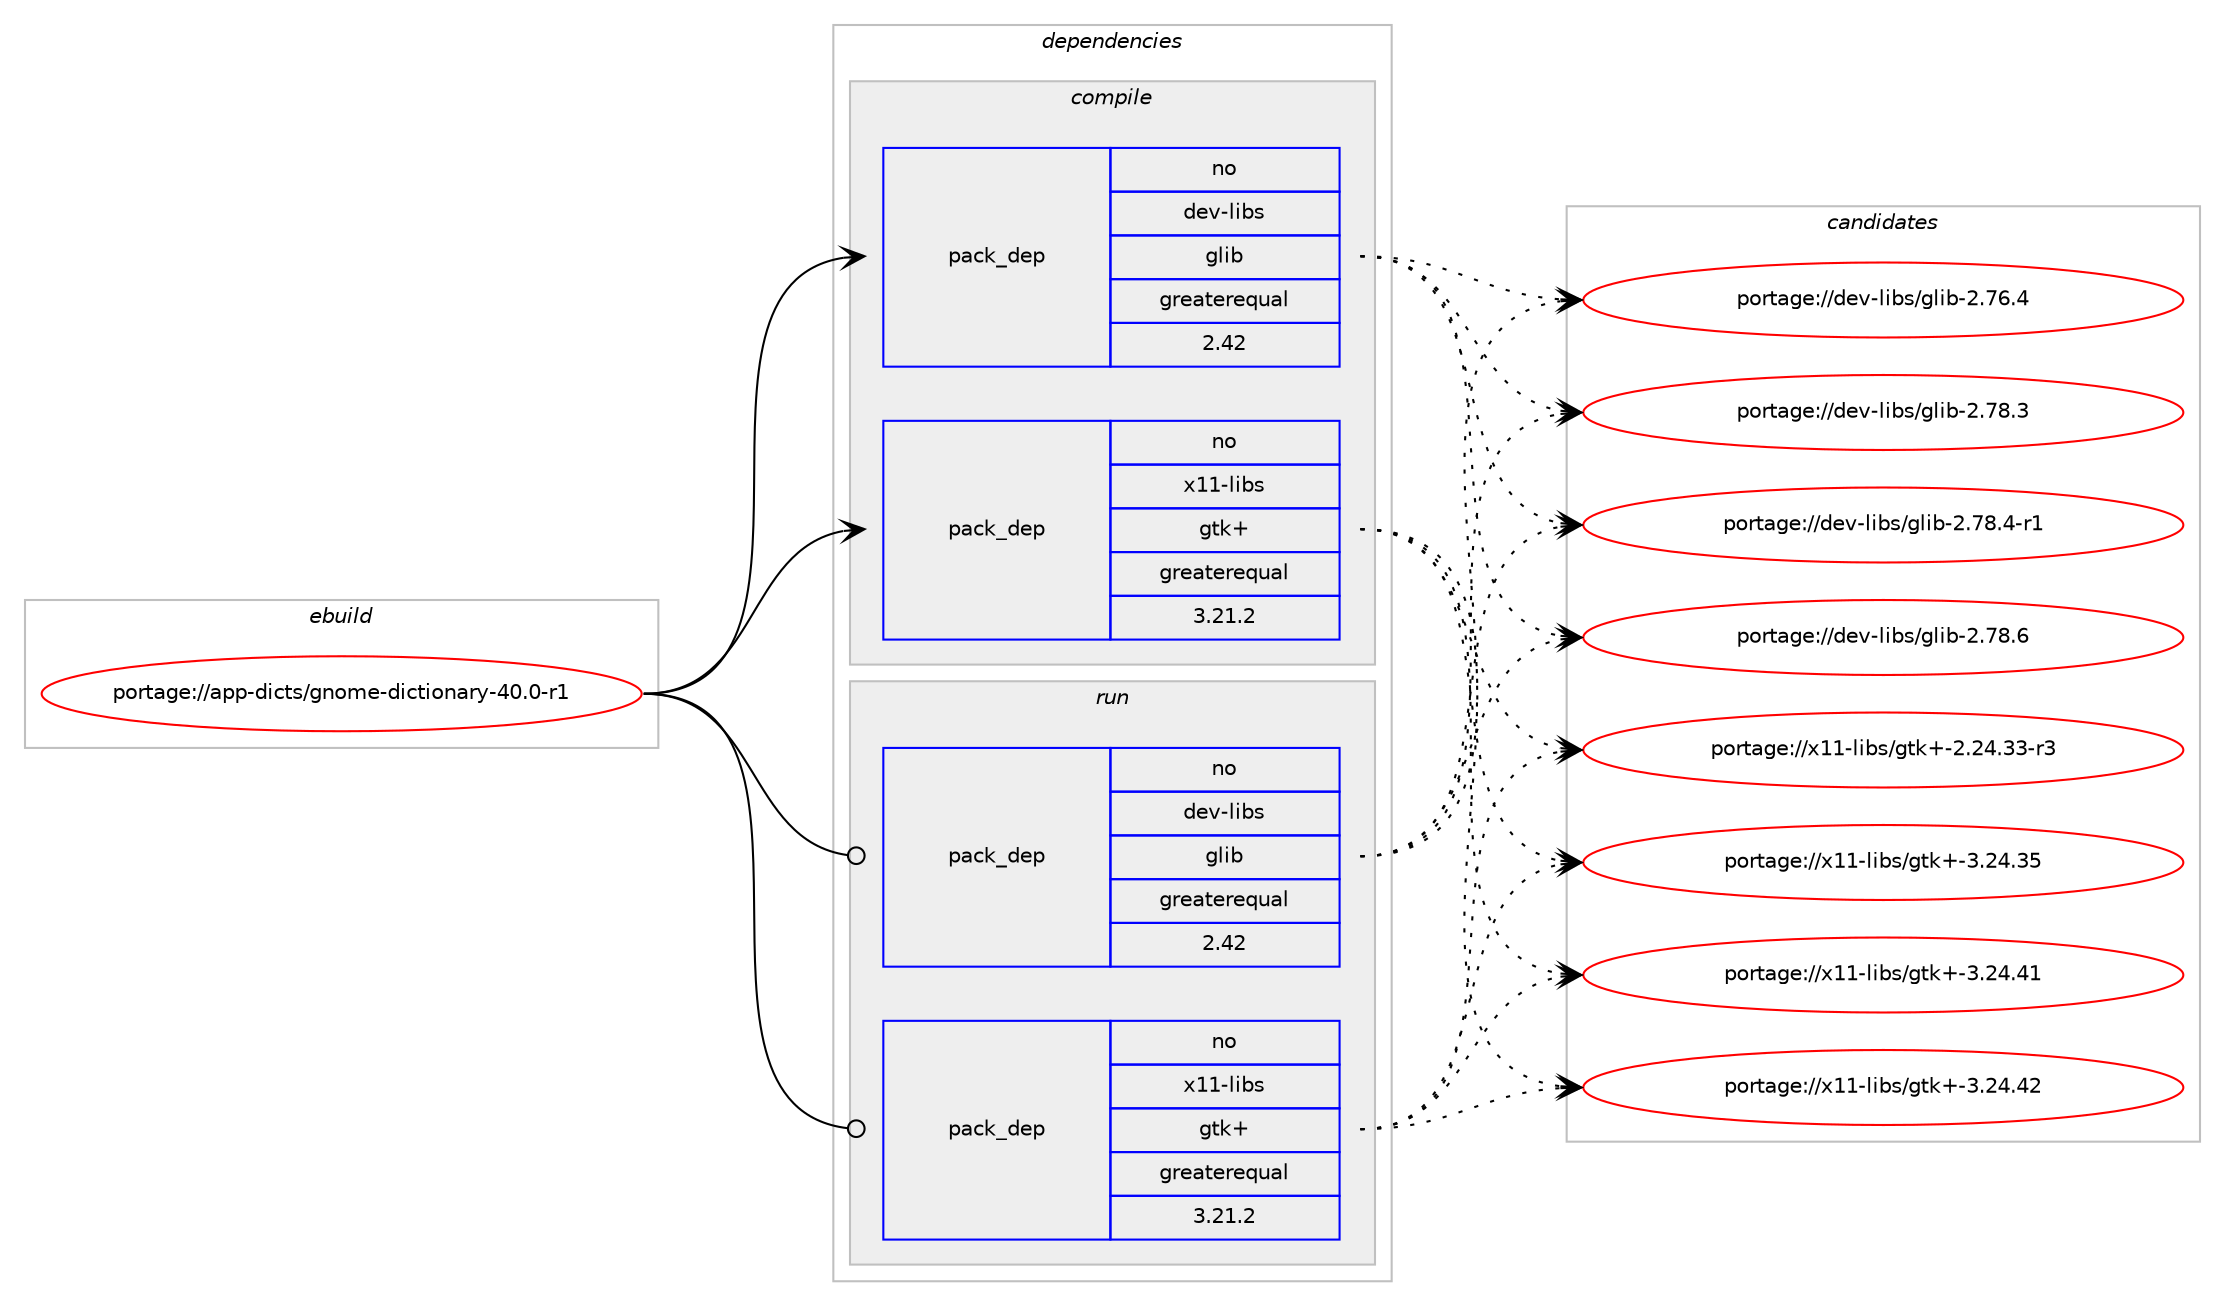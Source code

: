 digraph prolog {

# *************
# Graph options
# *************

newrank=true;
concentrate=true;
compound=true;
graph [rankdir=LR,fontname=Helvetica,fontsize=10,ranksep=1.5];#, ranksep=2.5, nodesep=0.2];
edge  [arrowhead=vee];
node  [fontname=Helvetica,fontsize=10];

# **********
# The ebuild
# **********

subgraph cluster_leftcol {
color=gray;
rank=same;
label=<<i>ebuild</i>>;
id [label="portage://app-dicts/gnome-dictionary-40.0-r1", color=red, width=4, href="../app-dicts/gnome-dictionary-40.0-r1.svg"];
}

# ****************
# The dependencies
# ****************

subgraph cluster_midcol {
color=gray;
label=<<i>dependencies</i>>;
subgraph cluster_compile {
fillcolor="#eeeeee";
style=filled;
label=<<i>compile</i>>;
subgraph pack2280 {
dependency6114 [label=<<TABLE BORDER="0" CELLBORDER="1" CELLSPACING="0" CELLPADDING="4" WIDTH="220"><TR><TD ROWSPAN="6" CELLPADDING="30">pack_dep</TD></TR><TR><TD WIDTH="110">no</TD></TR><TR><TD>dev-libs</TD></TR><TR><TD>glib</TD></TR><TR><TD>greaterequal</TD></TR><TR><TD>2.42</TD></TR></TABLE>>, shape=none, color=blue];
}
id:e -> dependency6114:w [weight=20,style="solid",arrowhead="vee"];
# *** BEGIN UNKNOWN DEPENDENCY TYPE (TODO) ***
# id -> package_dependency(portage://app-dicts/gnome-dictionary-40.0-r1,install,no,dev-util,desktop-file-utils,none,[,,],[],[])
# *** END UNKNOWN DEPENDENCY TYPE (TODO) ***

subgraph pack2281 {
dependency6115 [label=<<TABLE BORDER="0" CELLBORDER="1" CELLSPACING="0" CELLPADDING="4" WIDTH="220"><TR><TD ROWSPAN="6" CELLPADDING="30">pack_dep</TD></TR><TR><TD WIDTH="110">no</TD></TR><TR><TD>x11-libs</TD></TR><TR><TD>gtk+</TD></TR><TR><TD>greaterequal</TD></TR><TR><TD>3.21.2</TD></TR></TABLE>>, shape=none, color=blue];
}
id:e -> dependency6115:w [weight=20,style="solid",arrowhead="vee"];
# *** BEGIN UNKNOWN DEPENDENCY TYPE (TODO) ***
# id -> package_dependency(portage://app-dicts/gnome-dictionary-40.0-r1,install,no,x11-misc,shared-mime-info,none,[,,],[],[])
# *** END UNKNOWN DEPENDENCY TYPE (TODO) ***

}
subgraph cluster_compileandrun {
fillcolor="#eeeeee";
style=filled;
label=<<i>compile and run</i>>;
}
subgraph cluster_run {
fillcolor="#eeeeee";
style=filled;
label=<<i>run</i>>;
subgraph pack2282 {
dependency6116 [label=<<TABLE BORDER="0" CELLBORDER="1" CELLSPACING="0" CELLPADDING="4" WIDTH="220"><TR><TD ROWSPAN="6" CELLPADDING="30">pack_dep</TD></TR><TR><TD WIDTH="110">no</TD></TR><TR><TD>dev-libs</TD></TR><TR><TD>glib</TD></TR><TR><TD>greaterequal</TD></TR><TR><TD>2.42</TD></TR></TABLE>>, shape=none, color=blue];
}
id:e -> dependency6116:w [weight=20,style="solid",arrowhead="odot"];
# *** BEGIN UNKNOWN DEPENDENCY TYPE (TODO) ***
# id -> package_dependency(portage://app-dicts/gnome-dictionary-40.0-r1,run,no,gnome-base,gsettings-desktop-schemas,none,[,,],[],[])
# *** END UNKNOWN DEPENDENCY TYPE (TODO) ***

subgraph pack2283 {
dependency6117 [label=<<TABLE BORDER="0" CELLBORDER="1" CELLSPACING="0" CELLPADDING="4" WIDTH="220"><TR><TD ROWSPAN="6" CELLPADDING="30">pack_dep</TD></TR><TR><TD WIDTH="110">no</TD></TR><TR><TD>x11-libs</TD></TR><TR><TD>gtk+</TD></TR><TR><TD>greaterequal</TD></TR><TR><TD>3.21.2</TD></TR></TABLE>>, shape=none, color=blue];
}
id:e -> dependency6117:w [weight=20,style="solid",arrowhead="odot"];
}
}

# **************
# The candidates
# **************

subgraph cluster_choices {
rank=same;
color=gray;
label=<<i>candidates</i>>;

subgraph choice2280 {
color=black;
nodesep=1;
choice1001011184510810598115471031081059845504655544652 [label="portage://dev-libs/glib-2.76.4", color=red, width=4,href="../dev-libs/glib-2.76.4.svg"];
choice1001011184510810598115471031081059845504655564651 [label="portage://dev-libs/glib-2.78.3", color=red, width=4,href="../dev-libs/glib-2.78.3.svg"];
choice10010111845108105981154710310810598455046555646524511449 [label="portage://dev-libs/glib-2.78.4-r1", color=red, width=4,href="../dev-libs/glib-2.78.4-r1.svg"];
choice1001011184510810598115471031081059845504655564654 [label="portage://dev-libs/glib-2.78.6", color=red, width=4,href="../dev-libs/glib-2.78.6.svg"];
dependency6114:e -> choice1001011184510810598115471031081059845504655544652:w [style=dotted,weight="100"];
dependency6114:e -> choice1001011184510810598115471031081059845504655564651:w [style=dotted,weight="100"];
dependency6114:e -> choice10010111845108105981154710310810598455046555646524511449:w [style=dotted,weight="100"];
dependency6114:e -> choice1001011184510810598115471031081059845504655564654:w [style=dotted,weight="100"];
}
subgraph choice2281 {
color=black;
nodesep=1;
choice12049494510810598115471031161074345504650524651514511451 [label="portage://x11-libs/gtk+-2.24.33-r3", color=red, width=4,href="../x11-libs/gtk+-2.24.33-r3.svg"];
choice1204949451081059811547103116107434551465052465153 [label="portage://x11-libs/gtk+-3.24.35", color=red, width=4,href="../x11-libs/gtk+-3.24.35.svg"];
choice1204949451081059811547103116107434551465052465249 [label="portage://x11-libs/gtk+-3.24.41", color=red, width=4,href="../x11-libs/gtk+-3.24.41.svg"];
choice1204949451081059811547103116107434551465052465250 [label="portage://x11-libs/gtk+-3.24.42", color=red, width=4,href="../x11-libs/gtk+-3.24.42.svg"];
dependency6115:e -> choice12049494510810598115471031161074345504650524651514511451:w [style=dotted,weight="100"];
dependency6115:e -> choice1204949451081059811547103116107434551465052465153:w [style=dotted,weight="100"];
dependency6115:e -> choice1204949451081059811547103116107434551465052465249:w [style=dotted,weight="100"];
dependency6115:e -> choice1204949451081059811547103116107434551465052465250:w [style=dotted,weight="100"];
}
subgraph choice2282 {
color=black;
nodesep=1;
choice1001011184510810598115471031081059845504655544652 [label="portage://dev-libs/glib-2.76.4", color=red, width=4,href="../dev-libs/glib-2.76.4.svg"];
choice1001011184510810598115471031081059845504655564651 [label="portage://dev-libs/glib-2.78.3", color=red, width=4,href="../dev-libs/glib-2.78.3.svg"];
choice10010111845108105981154710310810598455046555646524511449 [label="portage://dev-libs/glib-2.78.4-r1", color=red, width=4,href="../dev-libs/glib-2.78.4-r1.svg"];
choice1001011184510810598115471031081059845504655564654 [label="portage://dev-libs/glib-2.78.6", color=red, width=4,href="../dev-libs/glib-2.78.6.svg"];
dependency6116:e -> choice1001011184510810598115471031081059845504655544652:w [style=dotted,weight="100"];
dependency6116:e -> choice1001011184510810598115471031081059845504655564651:w [style=dotted,weight="100"];
dependency6116:e -> choice10010111845108105981154710310810598455046555646524511449:w [style=dotted,weight="100"];
dependency6116:e -> choice1001011184510810598115471031081059845504655564654:w [style=dotted,weight="100"];
}
subgraph choice2283 {
color=black;
nodesep=1;
choice12049494510810598115471031161074345504650524651514511451 [label="portage://x11-libs/gtk+-2.24.33-r3", color=red, width=4,href="../x11-libs/gtk+-2.24.33-r3.svg"];
choice1204949451081059811547103116107434551465052465153 [label="portage://x11-libs/gtk+-3.24.35", color=red, width=4,href="../x11-libs/gtk+-3.24.35.svg"];
choice1204949451081059811547103116107434551465052465249 [label="portage://x11-libs/gtk+-3.24.41", color=red, width=4,href="../x11-libs/gtk+-3.24.41.svg"];
choice1204949451081059811547103116107434551465052465250 [label="portage://x11-libs/gtk+-3.24.42", color=red, width=4,href="../x11-libs/gtk+-3.24.42.svg"];
dependency6117:e -> choice12049494510810598115471031161074345504650524651514511451:w [style=dotted,weight="100"];
dependency6117:e -> choice1204949451081059811547103116107434551465052465153:w [style=dotted,weight="100"];
dependency6117:e -> choice1204949451081059811547103116107434551465052465249:w [style=dotted,weight="100"];
dependency6117:e -> choice1204949451081059811547103116107434551465052465250:w [style=dotted,weight="100"];
}
}

}
